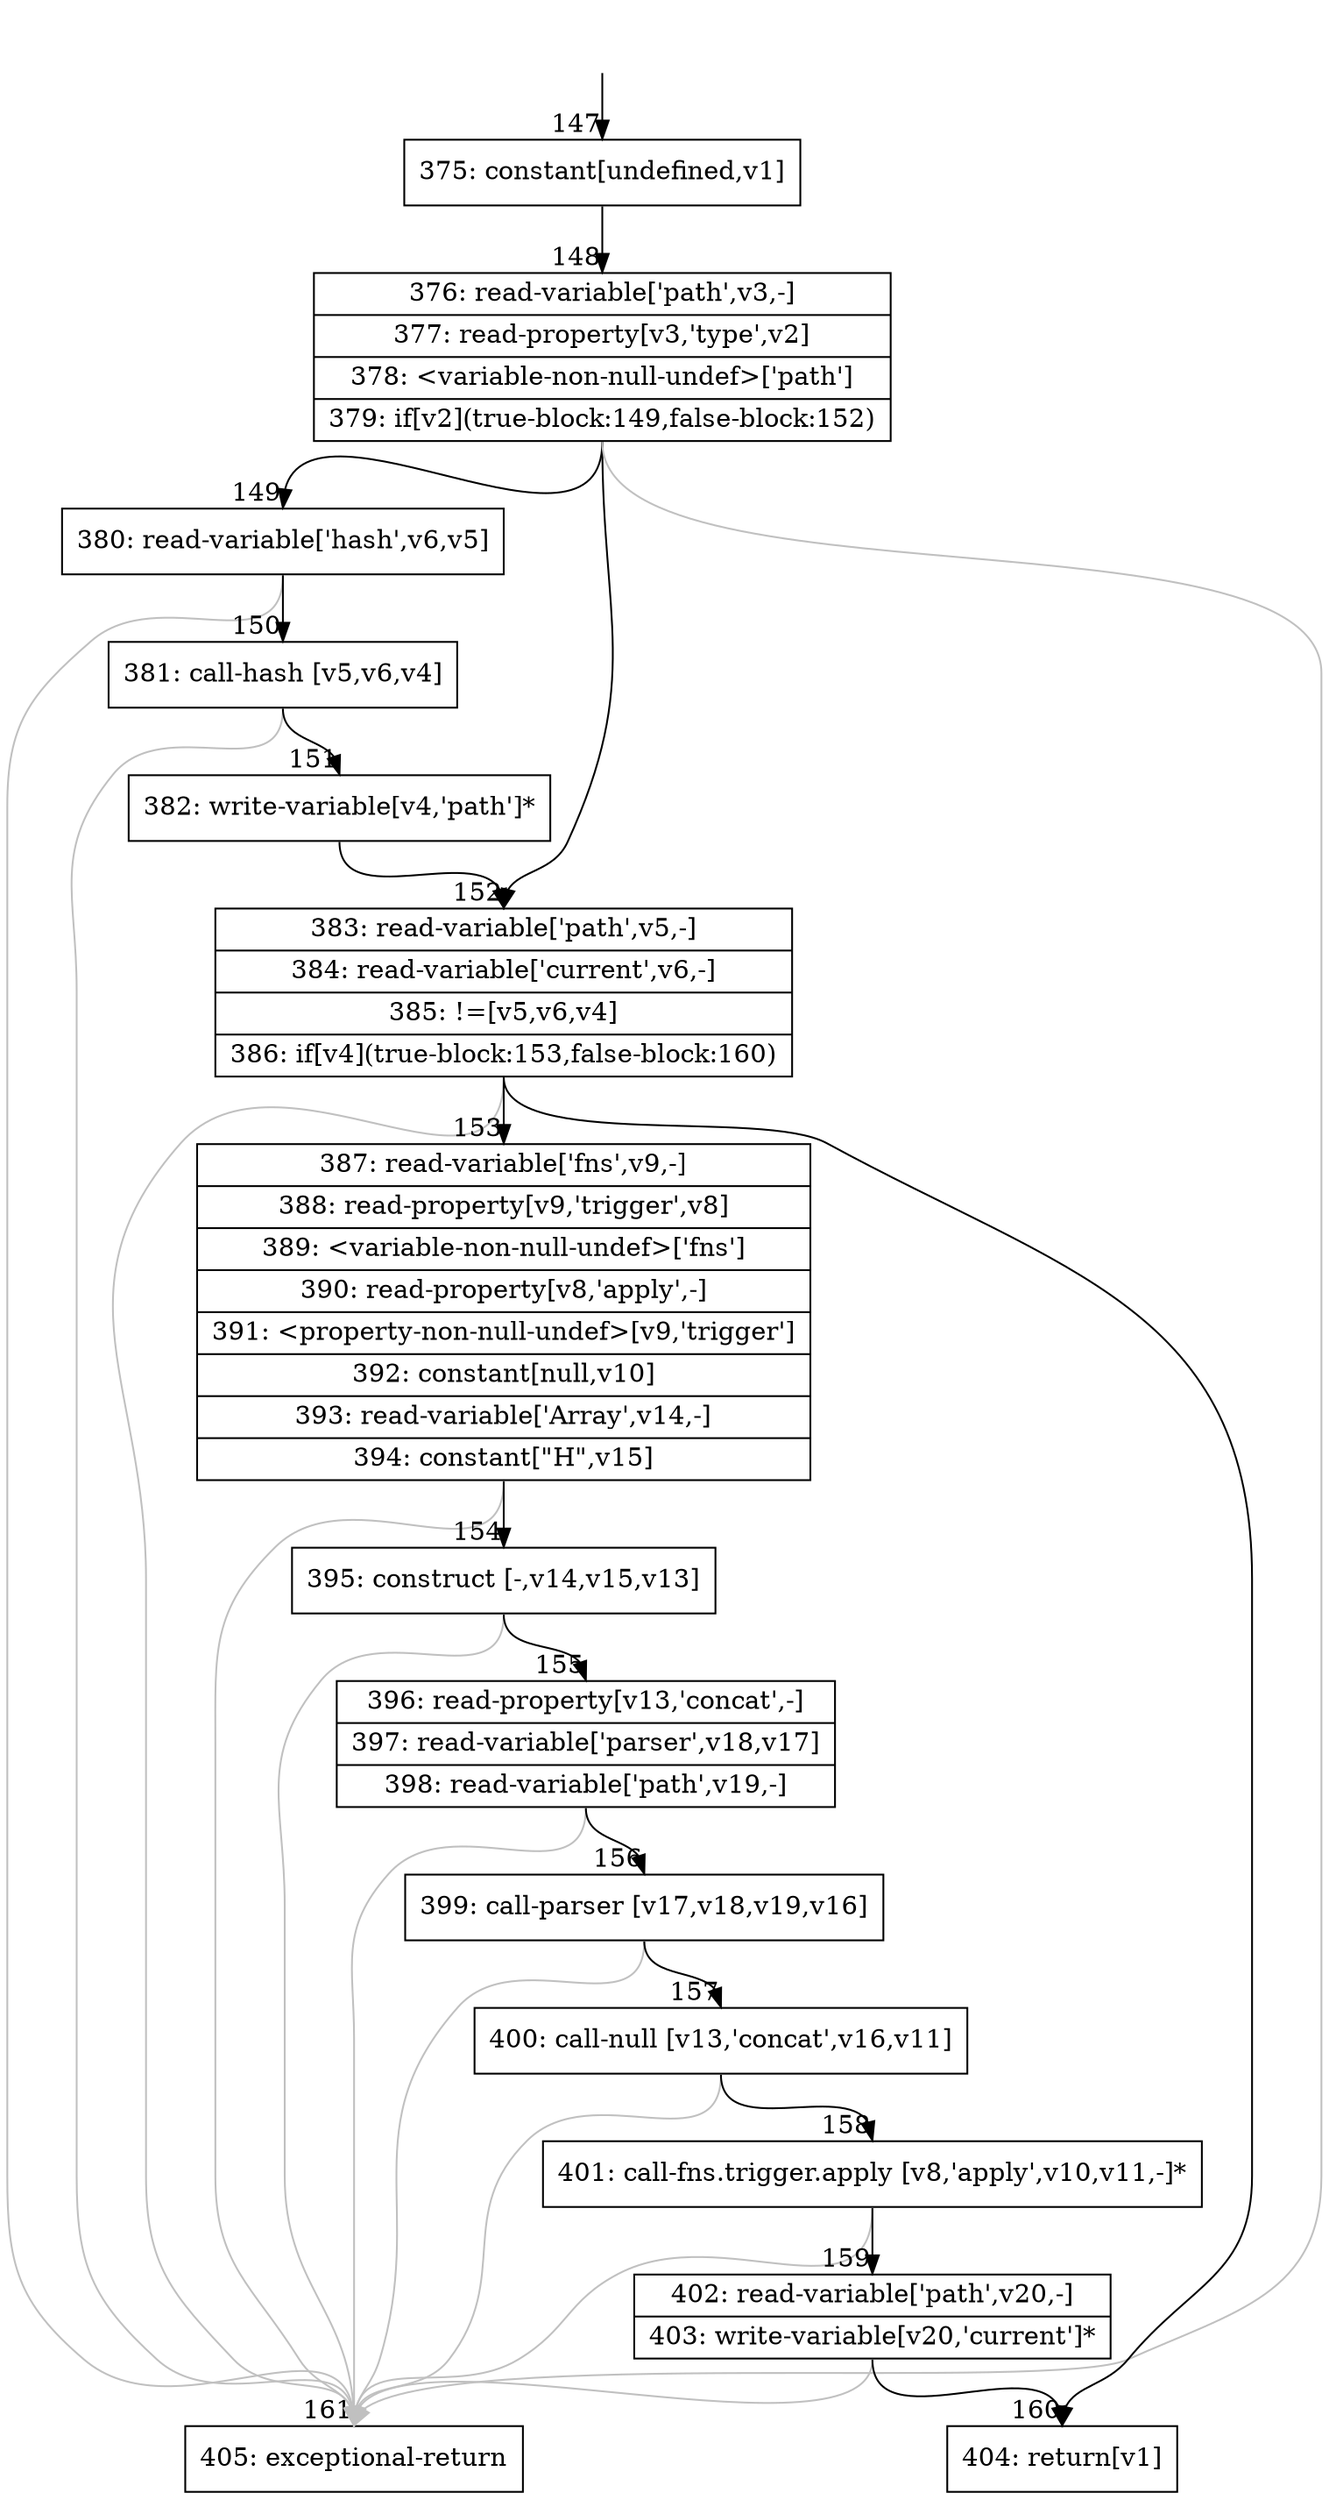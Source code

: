 digraph {
rankdir="TD"
BB_entry18[shape=none,label=""];
BB_entry18 -> BB147 [tailport=s, headport=n, headlabel="    147"]
BB147 [shape=record label="{375: constant[undefined,v1]}" ] 
BB147 -> BB148 [tailport=s, headport=n, headlabel="      148"]
BB148 [shape=record label="{376: read-variable['path',v3,-]|377: read-property[v3,'type',v2]|378: \<variable-non-null-undef\>['path']|379: if[v2](true-block:149,false-block:152)}" ] 
BB148 -> BB149 [tailport=s, headport=n, headlabel="      149"]
BB148 -> BB152 [tailport=s, headport=n, headlabel="      152"]
BB148 -> BB161 [tailport=s, headport=n, color=gray, headlabel="      161"]
BB149 [shape=record label="{380: read-variable['hash',v6,v5]}" ] 
BB149 -> BB150 [tailport=s, headport=n, headlabel="      150"]
BB149 -> BB161 [tailport=s, headport=n, color=gray]
BB150 [shape=record label="{381: call-hash [v5,v6,v4]}" ] 
BB150 -> BB151 [tailport=s, headport=n, headlabel="      151"]
BB150 -> BB161 [tailport=s, headport=n, color=gray]
BB151 [shape=record label="{382: write-variable[v4,'path']*}" ] 
BB151 -> BB152 [tailport=s, headport=n]
BB152 [shape=record label="{383: read-variable['path',v5,-]|384: read-variable['current',v6,-]|385: !=[v5,v6,v4]|386: if[v4](true-block:153,false-block:160)}" ] 
BB152 -> BB153 [tailport=s, headport=n, headlabel="      153"]
BB152 -> BB160 [tailport=s, headport=n, headlabel="      160"]
BB152 -> BB161 [tailport=s, headport=n, color=gray]
BB153 [shape=record label="{387: read-variable['fns',v9,-]|388: read-property[v9,'trigger',v8]|389: \<variable-non-null-undef\>['fns']|390: read-property[v8,'apply',-]|391: \<property-non-null-undef\>[v9,'trigger']|392: constant[null,v10]|393: read-variable['Array',v14,-]|394: constant[\"H\",v15]}" ] 
BB153 -> BB154 [tailport=s, headport=n, headlabel="      154"]
BB153 -> BB161 [tailport=s, headport=n, color=gray]
BB154 [shape=record label="{395: construct [-,v14,v15,v13]}" ] 
BB154 -> BB155 [tailport=s, headport=n, headlabel="      155"]
BB154 -> BB161 [tailport=s, headport=n, color=gray]
BB155 [shape=record label="{396: read-property[v13,'concat',-]|397: read-variable['parser',v18,v17]|398: read-variable['path',v19,-]}" ] 
BB155 -> BB156 [tailport=s, headport=n, headlabel="      156"]
BB155 -> BB161 [tailport=s, headport=n, color=gray]
BB156 [shape=record label="{399: call-parser [v17,v18,v19,v16]}" ] 
BB156 -> BB157 [tailport=s, headport=n, headlabel="      157"]
BB156 -> BB161 [tailport=s, headport=n, color=gray]
BB157 [shape=record label="{400: call-null [v13,'concat',v16,v11]}" ] 
BB157 -> BB158 [tailport=s, headport=n, headlabel="      158"]
BB157 -> BB161 [tailport=s, headport=n, color=gray]
BB158 [shape=record label="{401: call-fns.trigger.apply [v8,'apply',v10,v11,-]*}" ] 
BB158 -> BB159 [tailport=s, headport=n, headlabel="      159"]
BB158 -> BB161 [tailport=s, headport=n, color=gray]
BB159 [shape=record label="{402: read-variable['path',v20,-]|403: write-variable[v20,'current']*}" ] 
BB159 -> BB160 [tailport=s, headport=n]
BB159 -> BB161 [tailport=s, headport=n, color=gray]
BB160 [shape=record label="{404: return[v1]}" ] 
BB161 [shape=record label="{405: exceptional-return}" ] 
//#$~ 126
}
